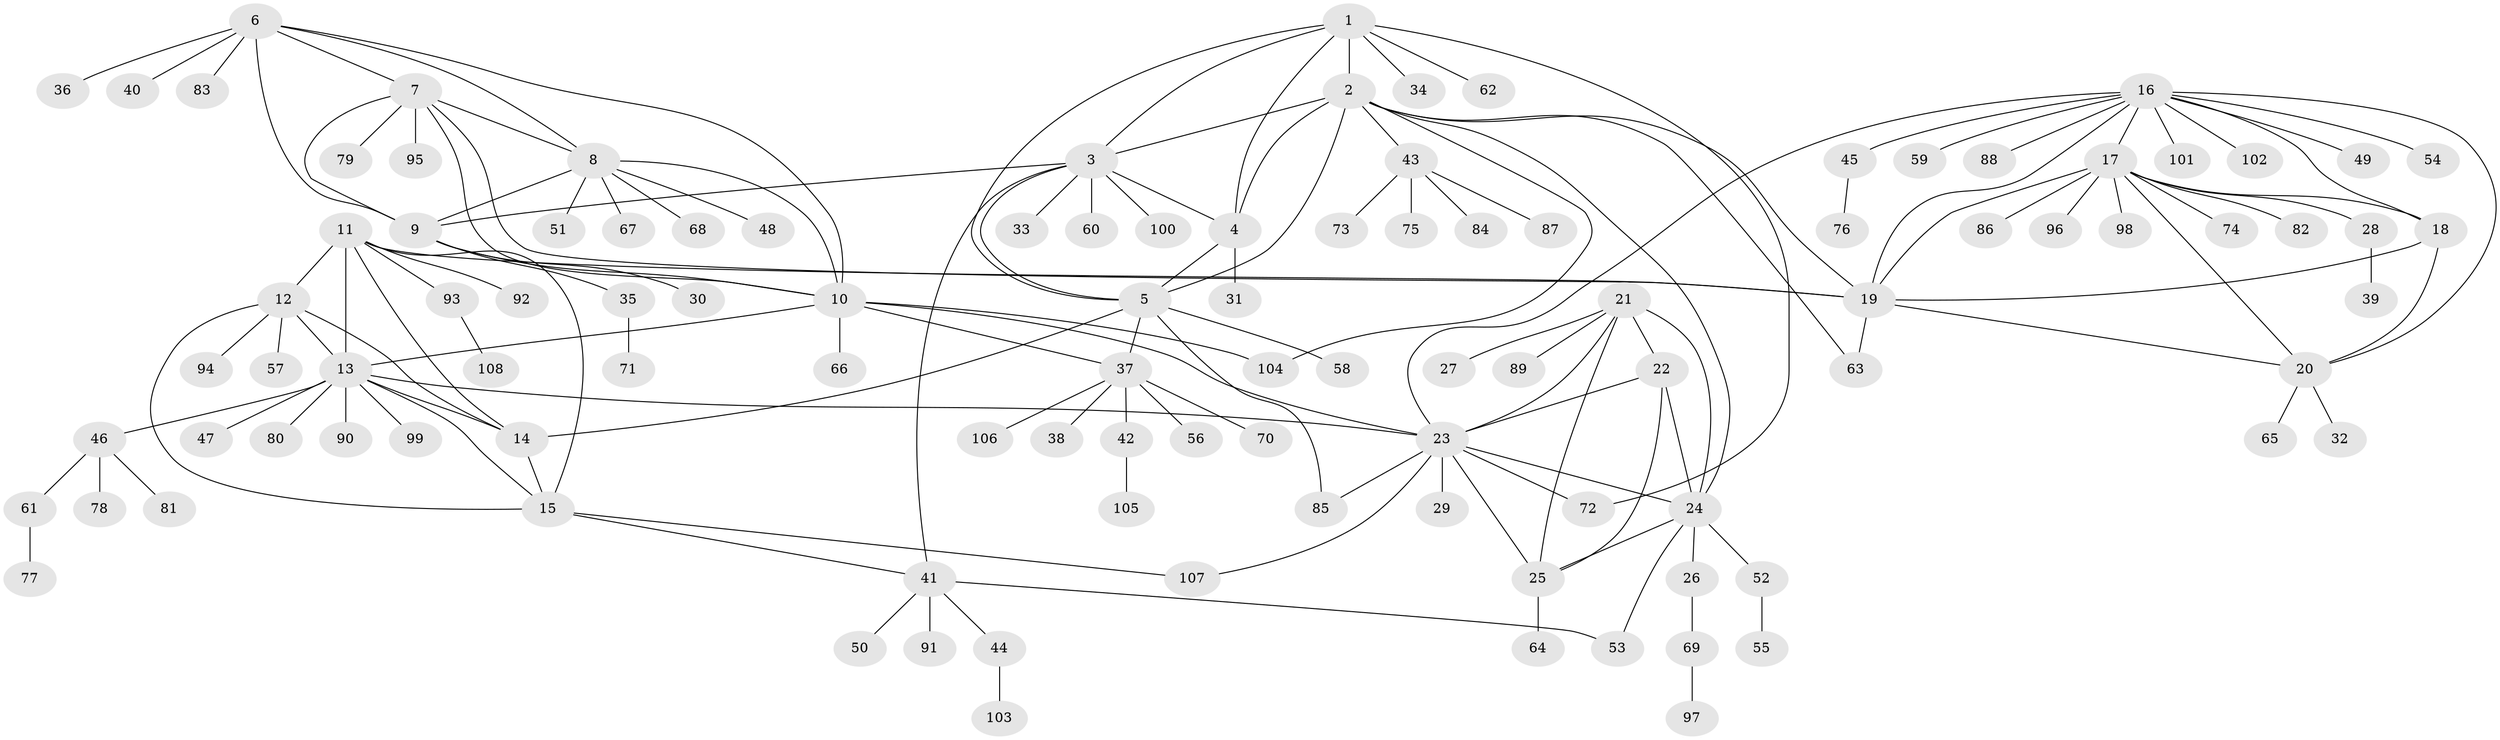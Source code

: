 // coarse degree distribution, {10: 0.023809523809523808, 11: 0.023809523809523808, 7: 0.03571428571428571, 3: 0.047619047619047616, 5: 0.03571428571428571, 4: 0.023809523809523808, 12: 0.011904761904761904, 8: 0.011904761904761904, 9: 0.011904761904761904, 14: 0.011904761904761904, 2: 0.10714285714285714, 1: 0.6309523809523809, 6: 0.023809523809523808}
// Generated by graph-tools (version 1.1) at 2025/42/03/06/25 10:42:13]
// undirected, 108 vertices, 151 edges
graph export_dot {
graph [start="1"]
  node [color=gray90,style=filled];
  1;
  2;
  3;
  4;
  5;
  6;
  7;
  8;
  9;
  10;
  11;
  12;
  13;
  14;
  15;
  16;
  17;
  18;
  19;
  20;
  21;
  22;
  23;
  24;
  25;
  26;
  27;
  28;
  29;
  30;
  31;
  32;
  33;
  34;
  35;
  36;
  37;
  38;
  39;
  40;
  41;
  42;
  43;
  44;
  45;
  46;
  47;
  48;
  49;
  50;
  51;
  52;
  53;
  54;
  55;
  56;
  57;
  58;
  59;
  60;
  61;
  62;
  63;
  64;
  65;
  66;
  67;
  68;
  69;
  70;
  71;
  72;
  73;
  74;
  75;
  76;
  77;
  78;
  79;
  80;
  81;
  82;
  83;
  84;
  85;
  86;
  87;
  88;
  89;
  90;
  91;
  92;
  93;
  94;
  95;
  96;
  97;
  98;
  99;
  100;
  101;
  102;
  103;
  104;
  105;
  106;
  107;
  108;
  1 -- 2;
  1 -- 3;
  1 -- 4;
  1 -- 5;
  1 -- 34;
  1 -- 62;
  1 -- 72;
  2 -- 3;
  2 -- 4;
  2 -- 5;
  2 -- 19;
  2 -- 24;
  2 -- 43;
  2 -- 63;
  2 -- 104;
  3 -- 4;
  3 -- 5;
  3 -- 9;
  3 -- 33;
  3 -- 41;
  3 -- 60;
  3 -- 100;
  4 -- 5;
  4 -- 31;
  5 -- 14;
  5 -- 37;
  5 -- 58;
  5 -- 85;
  6 -- 7;
  6 -- 8;
  6 -- 9;
  6 -- 10;
  6 -- 36;
  6 -- 40;
  6 -- 83;
  7 -- 8;
  7 -- 9;
  7 -- 10;
  7 -- 19;
  7 -- 79;
  7 -- 95;
  8 -- 9;
  8 -- 10;
  8 -- 48;
  8 -- 51;
  8 -- 67;
  8 -- 68;
  9 -- 10;
  9 -- 30;
  9 -- 35;
  10 -- 13;
  10 -- 23;
  10 -- 37;
  10 -- 66;
  10 -- 104;
  11 -- 12;
  11 -- 13;
  11 -- 14;
  11 -- 15;
  11 -- 19;
  11 -- 92;
  11 -- 93;
  12 -- 13;
  12 -- 14;
  12 -- 15;
  12 -- 57;
  12 -- 94;
  13 -- 14;
  13 -- 15;
  13 -- 23;
  13 -- 46;
  13 -- 47;
  13 -- 80;
  13 -- 90;
  13 -- 99;
  14 -- 15;
  15 -- 41;
  15 -- 107;
  16 -- 17;
  16 -- 18;
  16 -- 19;
  16 -- 20;
  16 -- 23;
  16 -- 45;
  16 -- 49;
  16 -- 54;
  16 -- 59;
  16 -- 88;
  16 -- 101;
  16 -- 102;
  17 -- 18;
  17 -- 19;
  17 -- 20;
  17 -- 28;
  17 -- 74;
  17 -- 82;
  17 -- 86;
  17 -- 96;
  17 -- 98;
  18 -- 19;
  18 -- 20;
  19 -- 20;
  19 -- 63;
  20 -- 32;
  20 -- 65;
  21 -- 22;
  21 -- 23;
  21 -- 24;
  21 -- 25;
  21 -- 27;
  21 -- 89;
  22 -- 23;
  22 -- 24;
  22 -- 25;
  23 -- 24;
  23 -- 25;
  23 -- 29;
  23 -- 72;
  23 -- 85;
  23 -- 107;
  24 -- 25;
  24 -- 26;
  24 -- 52;
  24 -- 53;
  25 -- 64;
  26 -- 69;
  28 -- 39;
  35 -- 71;
  37 -- 38;
  37 -- 42;
  37 -- 56;
  37 -- 70;
  37 -- 106;
  41 -- 44;
  41 -- 50;
  41 -- 53;
  41 -- 91;
  42 -- 105;
  43 -- 73;
  43 -- 75;
  43 -- 84;
  43 -- 87;
  44 -- 103;
  45 -- 76;
  46 -- 61;
  46 -- 78;
  46 -- 81;
  52 -- 55;
  61 -- 77;
  69 -- 97;
  93 -- 108;
}
